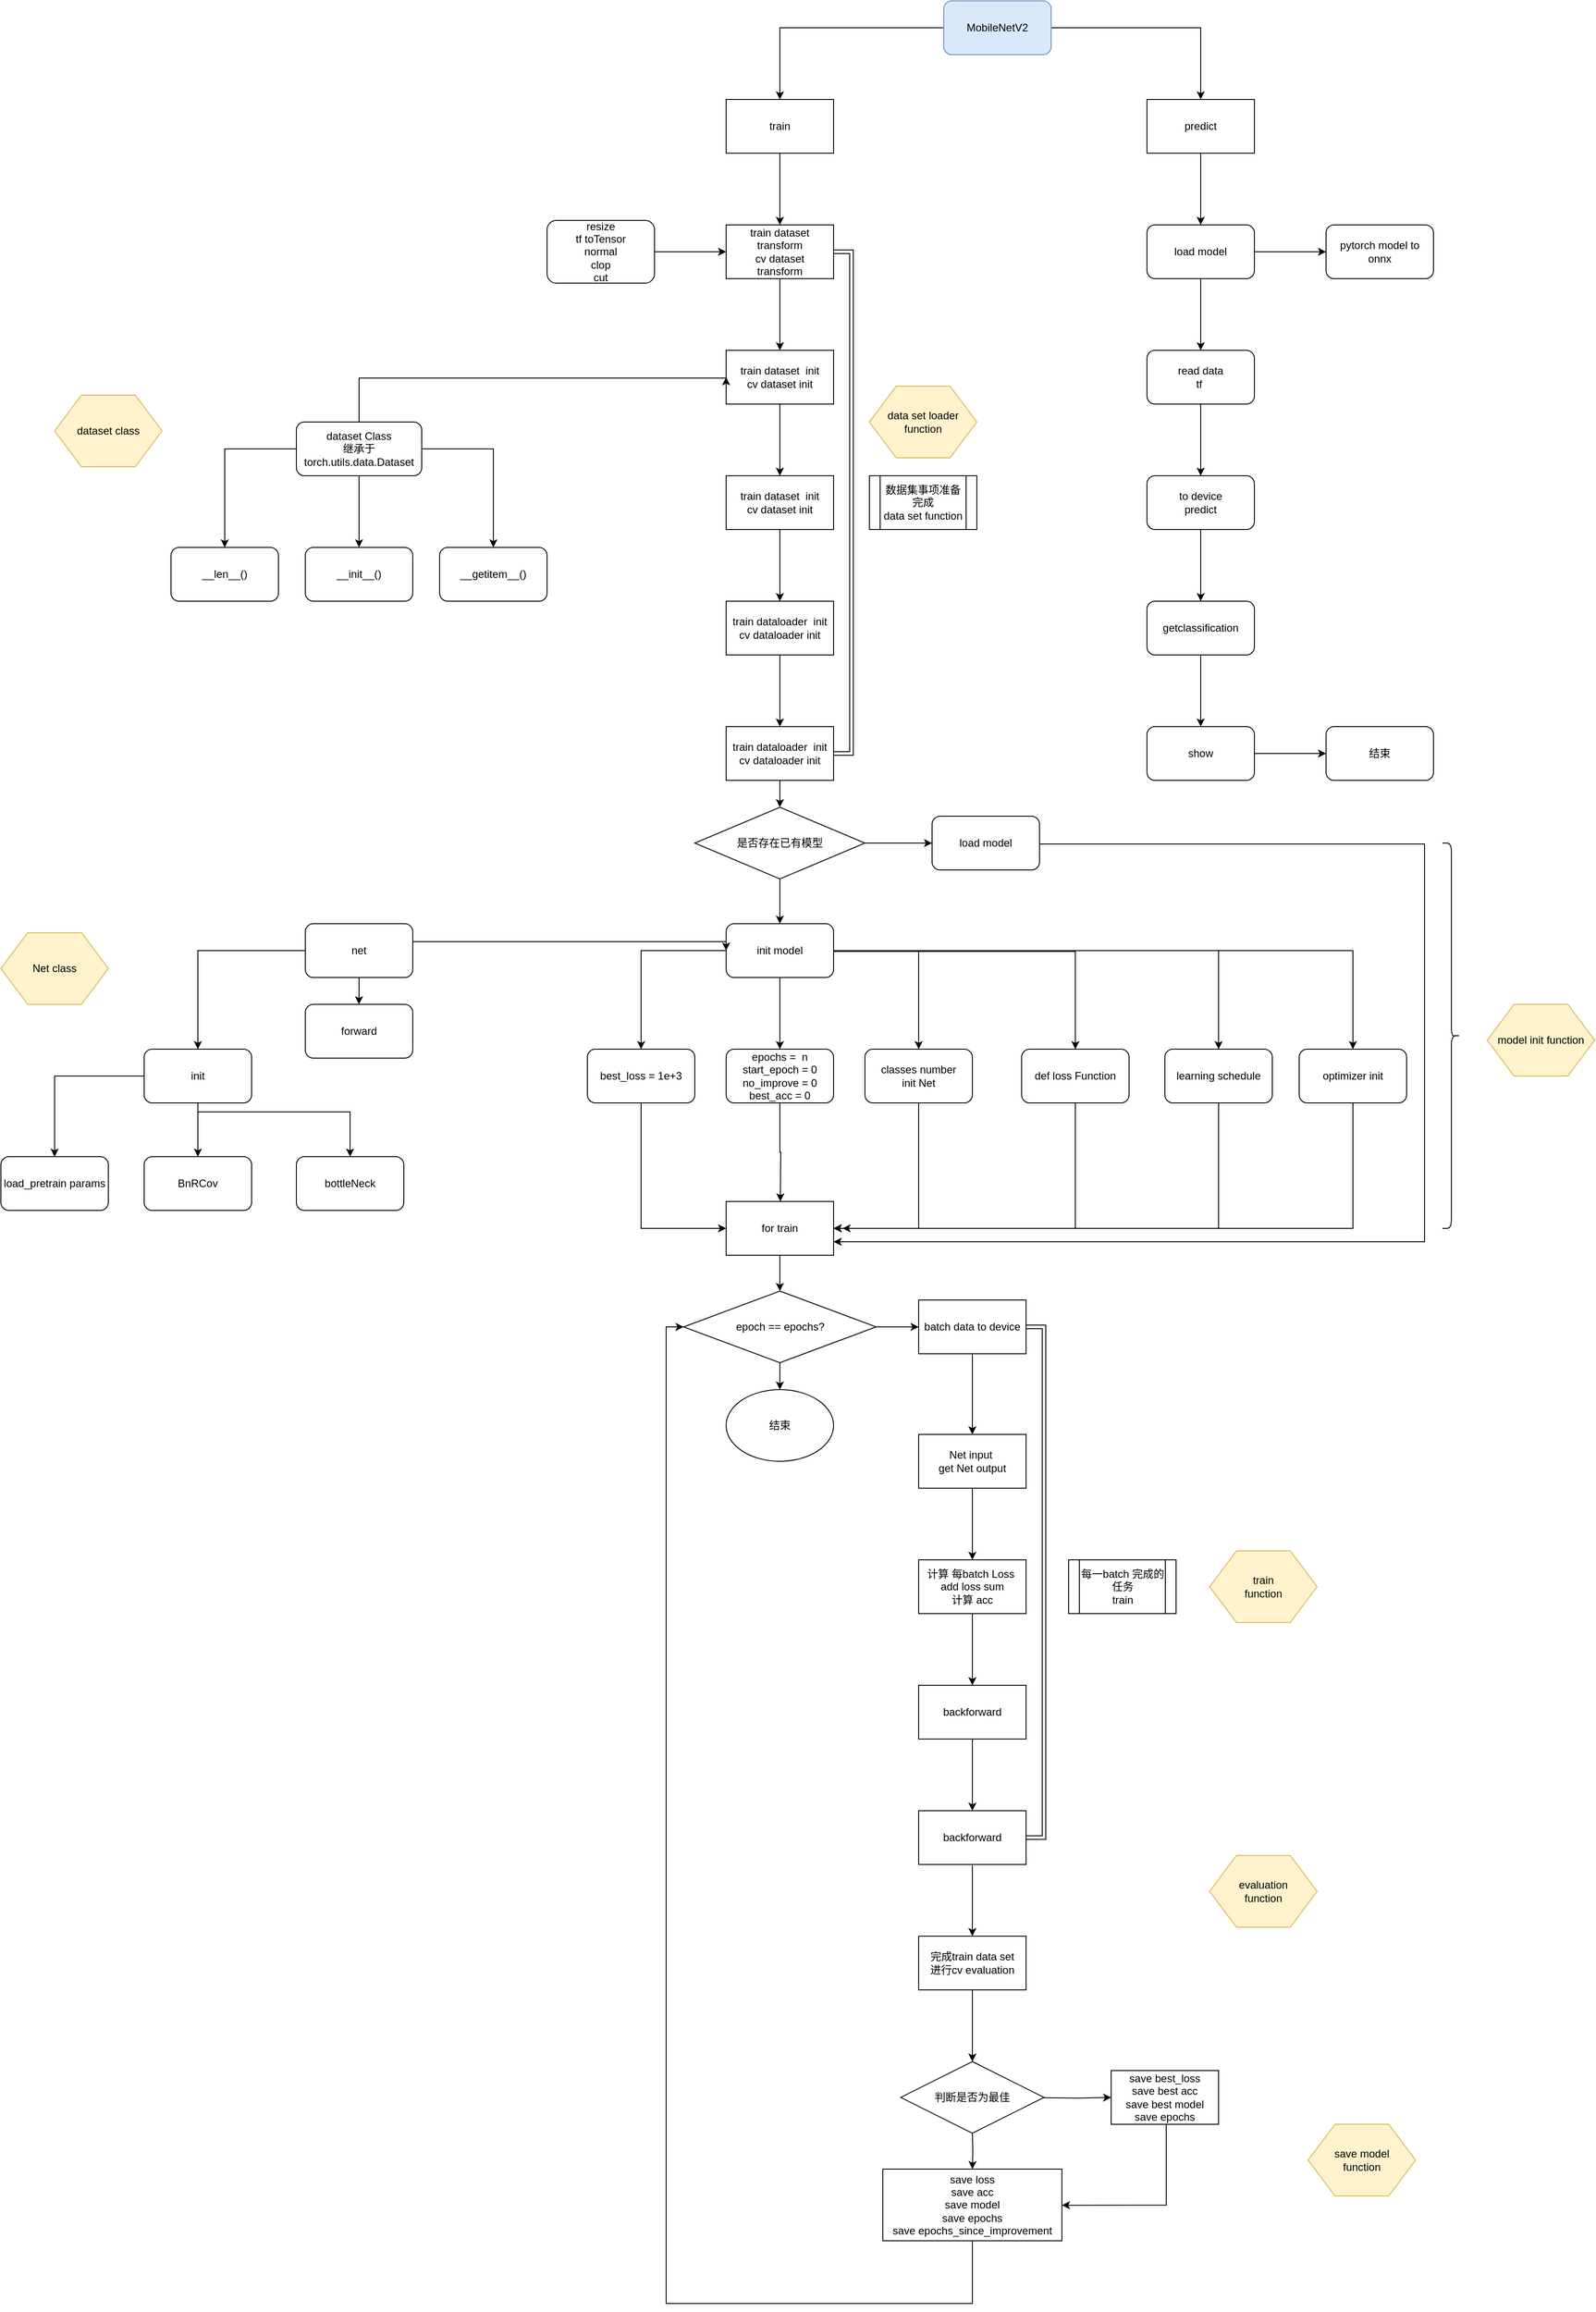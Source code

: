 <mxfile version="12.2.4" pages="1"><diagram id="XIMlEk8dLACuVHPfhvBY" name="Page-1"><mxGraphModel dx="1931" dy="772" grid="1" gridSize="10" guides="1" tooltips="1" connect="1" arrows="1" fold="1" page="1" pageScale="1" pageWidth="827" pageHeight="1169" math="0" shadow="0"><root><mxCell id="0"/><mxCell id="1" parent="0"/><mxCell id="5" style="edgeStyle=orthogonalEdgeStyle;rounded=0;orthogonalLoop=1;jettySize=auto;html=1;entryX=0.5;entryY=0;entryDx=0;entryDy=0;" parent="1" source="2" target="3" edge="1"><mxGeometry relative="1" as="geometry"><mxPoint x="413" y="120" as="targetPoint"/></mxGeometry></mxCell><mxCell id="6" style="edgeStyle=orthogonalEdgeStyle;rounded=0;orthogonalLoop=1;jettySize=auto;html=1;exitX=1;exitY=0.5;exitDx=0;exitDy=0;" parent="1" source="2" target="4" edge="1"><mxGeometry relative="1" as="geometry"/></mxCell><mxCell id="2" value="MobileNetV2" style="rounded=1;whiteSpace=wrap;html=1;fillColor=#dae8fc;strokeColor=#6c8ebf;" parent="1" vertex="1"><mxGeometry x="353" y="30" width="120" height="60" as="geometry"/></mxCell><mxCell id="20" value="" style="edgeStyle=orthogonalEdgeStyle;rounded=0;orthogonalLoop=1;jettySize=auto;html=1;" parent="1" source="3" target="19" edge="1"><mxGeometry relative="1" as="geometry"/></mxCell><mxCell id="3" value="train" style="rounded=0;whiteSpace=wrap;html=1;" parent="1" vertex="1"><mxGeometry x="110" y="140" width="120" height="60" as="geometry"/></mxCell><mxCell id="22" value="" style="edgeStyle=orthogonalEdgeStyle;rounded=0;orthogonalLoop=1;jettySize=auto;html=1;" parent="1" source="19" target="21" edge="1"><mxGeometry relative="1" as="geometry"/></mxCell><mxCell id="79" style="edgeStyle=orthogonalEdgeStyle;shape=link;rounded=0;orthogonalLoop=1;jettySize=auto;html=1;entryX=1;entryY=0.5;entryDx=0;entryDy=0;" parent="1" source="19" target="27" edge="1"><mxGeometry relative="1" as="geometry"><Array as="points"><mxPoint x="250" y="310"/><mxPoint x="250" y="870"/></Array></mxGeometry></mxCell><mxCell id="19" value="train dataset transform&lt;br&gt;cv dataset&lt;br&gt;transform" style="rounded=0;whiteSpace=wrap;html=1;" parent="1" vertex="1"><mxGeometry x="110" y="280" width="120" height="60" as="geometry"/></mxCell><mxCell id="24" value="" style="edgeStyle=orthogonalEdgeStyle;rounded=0;orthogonalLoop=1;jettySize=auto;html=1;" parent="1" source="21" target="23" edge="1"><mxGeometry relative="1" as="geometry"/></mxCell><mxCell id="21" value="train dataset&amp;nbsp; init&lt;br&gt;cv dataset init" style="rounded=0;whiteSpace=wrap;html=1;" parent="1" vertex="1"><mxGeometry x="110" y="420" width="120" height="60" as="geometry"/></mxCell><mxCell id="26" value="" style="edgeStyle=orthogonalEdgeStyle;rounded=0;orthogonalLoop=1;jettySize=auto;html=1;" parent="1" source="23" target="25" edge="1"><mxGeometry relative="1" as="geometry"/></mxCell><mxCell id="23" value="train dataset&amp;nbsp; init&lt;br&gt;cv dataset init" style="rounded=0;whiteSpace=wrap;html=1;" parent="1" vertex="1"><mxGeometry x="110" y="560" width="120" height="60" as="geometry"/></mxCell><mxCell id="28" value="" style="edgeStyle=orthogonalEdgeStyle;rounded=0;orthogonalLoop=1;jettySize=auto;html=1;" parent="1" source="25" target="27" edge="1"><mxGeometry relative="1" as="geometry"/></mxCell><mxCell id="25" value="train dataloader&amp;nbsp; init&lt;br&gt;cv dataloader init" style="rounded=0;whiteSpace=wrap;html=1;" parent="1" vertex="1"><mxGeometry x="110" y="700" width="120" height="60" as="geometry"/></mxCell><mxCell id="35" value="" style="edgeStyle=orthogonalEdgeStyle;rounded=0;orthogonalLoop=1;jettySize=auto;html=1;" parent="1" source="27" target="33" edge="1"><mxGeometry relative="1" as="geometry"/></mxCell><mxCell id="27" value="train dataloader&amp;nbsp; init&lt;br&gt;cv dataloader init" style="rounded=0;whiteSpace=wrap;html=1;" parent="1" vertex="1"><mxGeometry x="110" y="840" width="120" height="60" as="geometry"/></mxCell><mxCell id="106" value="" style="edgeStyle=orthogonalEdgeStyle;rounded=0;orthogonalLoop=1;jettySize=auto;html=1;" parent="1" source="4" target="8" edge="1"><mxGeometry relative="1" as="geometry"/></mxCell><mxCell id="4" value="predict" style="rounded=0;whiteSpace=wrap;html=1;" parent="1" vertex="1"><mxGeometry x="580" y="140" width="120" height="60" as="geometry"/></mxCell><mxCell id="14" value="" style="edgeStyle=orthogonalEdgeStyle;rounded=0;orthogonalLoop=1;jettySize=auto;html=1;" parent="1" source="7" target="13" edge="1"><mxGeometry relative="1" as="geometry"/></mxCell><mxCell id="16" value="" style="edgeStyle=orthogonalEdgeStyle;rounded=0;orthogonalLoop=1;jettySize=auto;html=1;" parent="1" source="7" target="15" edge="1"><mxGeometry relative="1" as="geometry"/></mxCell><mxCell id="18" value="" style="edgeStyle=orthogonalEdgeStyle;rounded=0;orthogonalLoop=1;jettySize=auto;html=1;" parent="1" source="7" target="17" edge="1"><mxGeometry relative="1" as="geometry"/></mxCell><mxCell id="67" style="edgeStyle=orthogonalEdgeStyle;rounded=0;orthogonalLoop=1;jettySize=auto;html=1;entryX=0;entryY=0.5;entryDx=0;entryDy=0;" parent="1" source="7" target="21" edge="1"><mxGeometry relative="1" as="geometry"><Array as="points"><mxPoint x="-300" y="451"/></Array></mxGeometry></mxCell><mxCell id="7" value="dataset Class&lt;br&gt;继承于torch.utils.data.Dataset" style="rounded=1;whiteSpace=wrap;html=1;" parent="1" vertex="1"><mxGeometry x="-370" y="500" width="140" height="60" as="geometry"/></mxCell><mxCell id="17" value="__len__()" style="rounded=1;whiteSpace=wrap;html=1;" parent="1" vertex="1"><mxGeometry x="-510" y="640" width="120" height="60" as="geometry"/></mxCell><mxCell id="15" value="__getitem__()" style="rounded=1;whiteSpace=wrap;html=1;" parent="1" vertex="1"><mxGeometry x="-210" y="640" width="120" height="60" as="geometry"/></mxCell><mxCell id="13" value="__init__()" style="rounded=1;whiteSpace=wrap;html=1;" parent="1" vertex="1"><mxGeometry x="-360" y="640" width="120" height="60" as="geometry"/></mxCell><mxCell id="108" value="" style="edgeStyle=orthogonalEdgeStyle;rounded=0;orthogonalLoop=1;jettySize=auto;html=1;" parent="1" source="8" target="107" edge="1"><mxGeometry relative="1" as="geometry"/></mxCell><mxCell id="116" value="" style="edgeStyle=orthogonalEdgeStyle;rounded=0;orthogonalLoop=1;jettySize=auto;html=1;" parent="1" source="8" target="115" edge="1"><mxGeometry relative="1" as="geometry"/></mxCell><mxCell id="8" value="load model" style="rounded=1;whiteSpace=wrap;html=1;" parent="1" vertex="1"><mxGeometry x="580" y="280" width="120" height="60" as="geometry"/></mxCell><mxCell id="115" value="pytorch model to onnx" style="rounded=1;whiteSpace=wrap;html=1;" parent="1" vertex="1"><mxGeometry x="780" y="280" width="120" height="60" as="geometry"/></mxCell><mxCell id="110" value="" style="edgeStyle=orthogonalEdgeStyle;rounded=0;orthogonalLoop=1;jettySize=auto;html=1;" parent="1" source="107" target="109" edge="1"><mxGeometry relative="1" as="geometry"/></mxCell><mxCell id="107" value="read data &lt;br&gt;tf&amp;nbsp;" style="rounded=1;whiteSpace=wrap;html=1;" parent="1" vertex="1"><mxGeometry x="580" y="420" width="120" height="60" as="geometry"/></mxCell><mxCell id="112" value="" style="edgeStyle=orthogonalEdgeStyle;rounded=0;orthogonalLoop=1;jettySize=auto;html=1;" parent="1" source="109" target="111" edge="1"><mxGeometry relative="1" as="geometry"/></mxCell><mxCell id="109" value="to device&lt;br&gt;predict" style="rounded=1;whiteSpace=wrap;html=1;" parent="1" vertex="1"><mxGeometry x="580" y="560" width="120" height="60" as="geometry"/></mxCell><mxCell id="114" value="" style="edgeStyle=orthogonalEdgeStyle;rounded=0;orthogonalLoop=1;jettySize=auto;html=1;" parent="1" source="111" target="113" edge="1"><mxGeometry relative="1" as="geometry"/></mxCell><mxCell id="111" value="getclassification" style="rounded=1;whiteSpace=wrap;html=1;" parent="1" vertex="1"><mxGeometry x="580" y="700" width="120" height="60" as="geometry"/></mxCell><mxCell id="118" value="" style="edgeStyle=orthogonalEdgeStyle;rounded=0;orthogonalLoop=1;jettySize=auto;html=1;" parent="1" source="113" target="117" edge="1"><mxGeometry relative="1" as="geometry"/></mxCell><mxCell id="113" value="show" style="rounded=1;whiteSpace=wrap;html=1;" parent="1" vertex="1"><mxGeometry x="580" y="840" width="120" height="60" as="geometry"/></mxCell><mxCell id="117" value="结束" style="rounded=1;whiteSpace=wrap;html=1;" parent="1" vertex="1"><mxGeometry x="780" y="840" width="120" height="60" as="geometry"/></mxCell><mxCell id="30" value="数据集事项准备完成&lt;br&gt;data set function" style="shape=process;whiteSpace=wrap;html=1;backgroundOutline=1;" parent="1" vertex="1"><mxGeometry x="270" y="560" width="120" height="60" as="geometry"/></mxCell><mxCell id="40" style="edgeStyle=orthogonalEdgeStyle;rounded=0;orthogonalLoop=1;jettySize=auto;html=1;exitX=0.5;exitY=1;exitDx=0;exitDy=0;" parent="1" source="33" target="38" edge="1"><mxGeometry relative="1" as="geometry"/></mxCell><mxCell id="41" style="edgeStyle=orthogonalEdgeStyle;rounded=0;orthogonalLoop=1;jettySize=auto;html=1;exitX=1;exitY=0.5;exitDx=0;exitDy=0;entryX=0;entryY=0.5;entryDx=0;entryDy=0;" parent="1" source="33" target="39" edge="1"><mxGeometry relative="1" as="geometry"/></mxCell><mxCell id="33" value="是否存在已有模型" style="rhombus;whiteSpace=wrap;html=1;" parent="1" vertex="1"><mxGeometry x="75" y="930" width="190" height="80" as="geometry"/></mxCell><mxCell id="43" value="" style="edgeStyle=orthogonalEdgeStyle;rounded=0;orthogonalLoop=1;jettySize=auto;html=1;" parent="1" source="38" target="42" edge="1"><mxGeometry relative="1" as="geometry"/></mxCell><mxCell id="47" value="" style="edgeStyle=orthogonalEdgeStyle;rounded=0;orthogonalLoop=1;jettySize=auto;html=1;" parent="1" source="38" target="46" edge="1"><mxGeometry relative="1" as="geometry"/></mxCell><mxCell id="49" value="" style="edgeStyle=orthogonalEdgeStyle;rounded=0;orthogonalLoop=1;jettySize=auto;html=1;" parent="1" source="38" target="48" edge="1"><mxGeometry relative="1" as="geometry"><Array as="points"><mxPoint x="325" y="1091"/></Array></mxGeometry></mxCell><mxCell id="54" style="edgeStyle=orthogonalEdgeStyle;rounded=0;orthogonalLoop=1;jettySize=auto;html=1;entryX=0.5;entryY=0;entryDx=0;entryDy=0;" parent="1" target="50" edge="1"><mxGeometry relative="1" as="geometry"><mxPoint x="230" y="1091" as="sourcePoint"/><Array as="points"><mxPoint x="500" y="1091"/></Array></mxGeometry></mxCell><mxCell id="56" style="edgeStyle=orthogonalEdgeStyle;rounded=0;orthogonalLoop=1;jettySize=auto;html=1;entryX=0.5;entryY=0;entryDx=0;entryDy=0;" parent="1" source="38" target="51" edge="1"><mxGeometry relative="1" as="geometry"/></mxCell><mxCell id="57" style="edgeStyle=orthogonalEdgeStyle;rounded=0;orthogonalLoop=1;jettySize=auto;html=1;entryX=0.5;entryY=0;entryDx=0;entryDy=0;" parent="1" source="38" target="52" edge="1"><mxGeometry relative="1" as="geometry"/></mxCell><mxCell id="38" value="init model" style="rounded=1;whiteSpace=wrap;html=1;" parent="1" vertex="1"><mxGeometry x="110" y="1060" width="120" height="60" as="geometry"/></mxCell><mxCell id="64" style="edgeStyle=orthogonalEdgeStyle;rounded=0;orthogonalLoop=1;jettySize=auto;html=1;exitX=0.5;exitY=1;exitDx=0;exitDy=0;entryX=1;entryY=0.5;entryDx=0;entryDy=0;" parent="1" source="48" target="59" edge="1"><mxGeometry relative="1" as="geometry"/></mxCell><mxCell id="48" value="classes number &lt;br&gt;init Net" style="rounded=1;whiteSpace=wrap;html=1;" parent="1" vertex="1"><mxGeometry x="265" y="1200" width="120" height="60" as="geometry"/></mxCell><mxCell id="60" style="edgeStyle=orthogonalEdgeStyle;rounded=0;orthogonalLoop=1;jettySize=auto;html=1;exitX=0.5;exitY=1;exitDx=0;exitDy=0;entryX=0;entryY=0.5;entryDx=0;entryDy=0;" parent="1" source="46" target="59" edge="1"><mxGeometry relative="1" as="geometry"/></mxCell><mxCell id="46" value="best_loss = 1e+3" style="rounded=1;whiteSpace=wrap;html=1;" parent="1" vertex="1"><mxGeometry x="-45" y="1200" width="120" height="60" as="geometry"/></mxCell><mxCell id="61" style="edgeStyle=orthogonalEdgeStyle;rounded=0;orthogonalLoop=1;jettySize=auto;html=1;exitX=0.5;exitY=1;exitDx=0;exitDy=0;" parent="1" source="42" edge="1"><mxGeometry relative="1" as="geometry"><mxPoint x="170.471" y="1370" as="targetPoint"/></mxGeometry></mxCell><mxCell id="42" value="epochs =&amp;nbsp; n&lt;br&gt;start_epoch = 0&lt;br&gt;no_improve = 0&lt;br&gt;best_acc = 0" style="rounded=1;whiteSpace=wrap;html=1;" parent="1" vertex="1"><mxGeometry x="110" y="1200" width="120" height="60" as="geometry"/></mxCell><mxCell id="58" style="edgeStyle=orthogonalEdgeStyle;rounded=0;orthogonalLoop=1;jettySize=auto;html=1;exitX=1;exitY=0.5;exitDx=0;exitDy=0;entryX=1;entryY=0.75;entryDx=0;entryDy=0;" parent="1" source="39" target="59" edge="1"><mxGeometry relative="1" as="geometry"><mxPoint x="982.353" y="1330" as="targetPoint"/><Array as="points"><mxPoint x="890" y="971"/><mxPoint x="890" y="1415"/></Array></mxGeometry></mxCell><mxCell id="39" value="load model" style="rounded=1;whiteSpace=wrap;html=1;" parent="1" vertex="1"><mxGeometry x="340" y="940" width="120" height="60" as="geometry"/></mxCell><mxCell id="63" style="edgeStyle=orthogonalEdgeStyle;rounded=0;orthogonalLoop=1;jettySize=auto;html=1;entryX=1;entryY=0.5;entryDx=0;entryDy=0;" parent="1" source="50" target="59" edge="1"><mxGeometry relative="1" as="geometry"><Array as="points"><mxPoint x="500" y="1400"/></Array></mxGeometry></mxCell><mxCell id="50" value="def loss Function" style="rounded=1;whiteSpace=wrap;html=1;" parent="1" vertex="1"><mxGeometry x="440" y="1200" width="120" height="60" as="geometry"/></mxCell><mxCell id="65" style="edgeStyle=orthogonalEdgeStyle;rounded=0;orthogonalLoop=1;jettySize=auto;html=1;" parent="1" source="51" edge="1"><mxGeometry relative="1" as="geometry"><mxPoint x="240" y="1400" as="targetPoint"/><Array as="points"><mxPoint x="660" y="1400"/></Array></mxGeometry></mxCell><mxCell id="51" value="learning schedule" style="rounded=1;whiteSpace=wrap;html=1;" parent="1" vertex="1"><mxGeometry x="600" y="1200" width="120" height="60" as="geometry"/></mxCell><mxCell id="66" style="edgeStyle=orthogonalEdgeStyle;rounded=0;orthogonalLoop=1;jettySize=auto;html=1;entryX=1;entryY=0.5;entryDx=0;entryDy=0;" parent="1" source="52" target="59" edge="1"><mxGeometry relative="1" as="geometry"><Array as="points"><mxPoint x="810" y="1400"/></Array></mxGeometry></mxCell><mxCell id="52" value="optimizer init" style="rounded=1;whiteSpace=wrap;html=1;" parent="1" vertex="1"><mxGeometry x="750" y="1200" width="120" height="60" as="geometry"/></mxCell><mxCell id="94" style="edgeStyle=orthogonalEdgeStyle;rounded=0;orthogonalLoop=1;jettySize=auto;html=1;exitX=0.5;exitY=1;exitDx=0;exitDy=0;entryX=0.5;entryY=0;entryDx=0;entryDy=0;" parent="1" source="59" target="92" edge="1"><mxGeometry relative="1" as="geometry"/></mxCell><mxCell id="59" value="for train" style="rounded=0;whiteSpace=wrap;html=1;" parent="1" vertex="1"><mxGeometry x="110" y="1370" width="120" height="60" as="geometry"/></mxCell><mxCell id="71" value="" style="edgeStyle=orthogonalEdgeStyle;rounded=0;orthogonalLoop=1;jettySize=auto;html=1;" parent="1" source="68" target="70" edge="1"><mxGeometry relative="1" as="geometry"/></mxCell><mxCell id="78" style="edgeStyle=orthogonalEdgeStyle;rounded=0;orthogonalLoop=1;jettySize=auto;html=1;exitX=1;exitY=0.5;exitDx=0;exitDy=0;entryX=1;entryY=0.5;entryDx=0;entryDy=0;shape=link;" parent="1" source="68" target="76" edge="1"><mxGeometry relative="1" as="geometry"/></mxCell><mxCell id="68" value="batch data to device" style="rounded=0;whiteSpace=wrap;html=1;" parent="1" vertex="1"><mxGeometry x="325" y="1480" width="120" height="60" as="geometry"/></mxCell><mxCell id="73" value="" style="edgeStyle=orthogonalEdgeStyle;rounded=0;orthogonalLoop=1;jettySize=auto;html=1;" parent="1" source="70" target="72" edge="1"><mxGeometry relative="1" as="geometry"/></mxCell><mxCell id="70" value="Net input&amp;nbsp;&lt;br&gt;get Net output" style="rounded=0;whiteSpace=wrap;html=1;" parent="1" vertex="1"><mxGeometry x="325" y="1630" width="120" height="60" as="geometry"/></mxCell><mxCell id="75" value="" style="edgeStyle=orthogonalEdgeStyle;rounded=0;orthogonalLoop=1;jettySize=auto;html=1;" parent="1" source="72" target="74" edge="1"><mxGeometry relative="1" as="geometry"/></mxCell><mxCell id="72" value="计算 每batch Loss&amp;nbsp;&lt;br&gt;add loss sum&lt;br&gt;计算 acc" style="rounded=0;whiteSpace=wrap;html=1;" parent="1" vertex="1"><mxGeometry x="325" y="1770" width="120" height="60" as="geometry"/></mxCell><mxCell id="77" value="" style="edgeStyle=orthogonalEdgeStyle;rounded=0;orthogonalLoop=1;jettySize=auto;html=1;" parent="1" source="74" target="76" edge="1"><mxGeometry relative="1" as="geometry"/></mxCell><mxCell id="74" value="backforward" style="rounded=0;whiteSpace=wrap;html=1;" parent="1" vertex="1"><mxGeometry x="325" y="1910" width="120" height="60" as="geometry"/></mxCell><mxCell id="82" value="" style="edgeStyle=orthogonalEdgeStyle;rounded=0;orthogonalLoop=1;jettySize=auto;html=1;" parent="1" source="76" target="81" edge="1"><mxGeometry relative="1" as="geometry"/></mxCell><mxCell id="76" value="backforward" style="rounded=0;whiteSpace=wrap;html=1;" parent="1" vertex="1"><mxGeometry x="325" y="2050" width="120" height="60" as="geometry"/></mxCell><mxCell id="84" value="" style="edgeStyle=orthogonalEdgeStyle;rounded=0;orthogonalLoop=1;jettySize=auto;html=1;" parent="1" source="81" edge="1"><mxGeometry relative="1" as="geometry"><mxPoint x="385" y="2330" as="targetPoint"/></mxGeometry></mxCell><mxCell id="81" value="完成train data set&lt;br&gt;进行cv evaluation" style="rounded=0;whiteSpace=wrap;html=1;" parent="1" vertex="1"><mxGeometry x="325" y="2190" width="120" height="60" as="geometry"/></mxCell><mxCell id="80" value="每一batch 完成的任务&lt;br&gt;train" style="shape=process;whiteSpace=wrap;html=1;backgroundOutline=1;" parent="1" vertex="1"><mxGeometry x="492.5" y="1770" width="120" height="60" as="geometry"/></mxCell><mxCell id="97" style="edgeStyle=orthogonalEdgeStyle;rounded=0;orthogonalLoop=1;jettySize=auto;html=1;entryX=0;entryY=0.5;entryDx=0;entryDy=0;" parent="1" target="87" edge="1"><mxGeometry relative="1" as="geometry"><mxPoint x="464.333" y="2370.333" as="sourcePoint"/></mxGeometry></mxCell><mxCell id="139" value="" style="edgeStyle=orthogonalEdgeStyle;rounded=0;orthogonalLoop=1;jettySize=auto;html=1;" parent="1" edge="1"><mxGeometry relative="1" as="geometry"><mxPoint x="385" y="2410" as="sourcePoint"/><mxPoint x="385" y="2450" as="targetPoint"/></mxGeometry></mxCell><mxCell id="85" value="判断是否为最佳" style="rhombus;whiteSpace=wrap;html=1;" parent="1" vertex="1"><mxGeometry x="305" y="2330" width="160" height="80" as="geometry"/></mxCell><mxCell id="138" style="edgeStyle=orthogonalEdgeStyle;rounded=0;orthogonalLoop=1;jettySize=auto;html=1;entryX=1;entryY=0.5;entryDx=0;entryDy=0;" parent="1" source="87" edge="1"><mxGeometry relative="1" as="geometry"><mxPoint x="485" y="2490.333" as="targetPoint"/><Array as="points"><mxPoint x="601.5" y="2490"/></Array></mxGeometry></mxCell><mxCell id="87" value="save best_loss&lt;br&gt;save best acc&lt;br&gt;save best model&lt;br&gt;save epochs" style="rounded=0;whiteSpace=wrap;html=1;" parent="1" vertex="1"><mxGeometry x="540" y="2340" width="120" height="60" as="geometry"/></mxCell><mxCell id="101" style="edgeStyle=orthogonalEdgeStyle;rounded=0;orthogonalLoop=1;jettySize=auto;html=1;entryX=0;entryY=0.5;entryDx=0;entryDy=0;" parent="1" source="90" target="92" edge="1"><mxGeometry relative="1" as="geometry"><mxPoint x="163" y="2700" as="targetPoint"/><Array as="points"><mxPoint x="43" y="2600"/><mxPoint x="43" y="1510"/></Array></mxGeometry></mxCell><mxCell id="90" value="save loss&lt;br&gt;save acc&lt;br&gt;save model&lt;br&gt;save epochs&lt;br&gt;save epochs_since_improvement&lt;br&gt;" style="rounded=0;whiteSpace=wrap;html=1;" parent="1" vertex="1"><mxGeometry x="285" y="2450" width="200" height="80" as="geometry"/></mxCell><mxCell id="137" value="" style="edgeStyle=orthogonalEdgeStyle;rounded=0;orthogonalLoop=1;jettySize=auto;html=1;" parent="1" source="92" target="102" edge="1"><mxGeometry relative="1" as="geometry"/></mxCell><mxCell id="140" value="" style="edgeStyle=orthogonalEdgeStyle;rounded=0;orthogonalLoop=1;jettySize=auto;html=1;" parent="1" source="92" target="68" edge="1"><mxGeometry relative="1" as="geometry"/></mxCell><mxCell id="92" value="epoch == epochs?" style="rhombus;whiteSpace=wrap;html=1;" parent="1" vertex="1"><mxGeometry x="62.5" y="1470" width="215" height="80" as="geometry"/></mxCell><mxCell id="102" value="结束" style="ellipse;whiteSpace=wrap;html=1;" parent="1" vertex="1"><mxGeometry x="110" y="1580" width="120" height="80" as="geometry"/></mxCell><mxCell id="105" style="edgeStyle=orthogonalEdgeStyle;rounded=0;orthogonalLoop=1;jettySize=auto;html=1;entryX=0;entryY=0.5;entryDx=0;entryDy=0;" parent="1" source="103" target="19" edge="1"><mxGeometry relative="1" as="geometry"/></mxCell><mxCell id="103" value="resize&lt;br&gt;tf toTensor&lt;br&gt;normal&lt;br&gt;clop&lt;br&gt;cut" style="rounded=1;whiteSpace=wrap;html=1;" parent="1" vertex="1"><mxGeometry x="-90" y="275" width="120" height="70" as="geometry"/></mxCell><mxCell id="123" value="" style="edgeStyle=orthogonalEdgeStyle;rounded=0;orthogonalLoop=1;jettySize=auto;html=1;" parent="1" source="119" target="122" edge="1"><mxGeometry relative="1" as="geometry"/></mxCell><mxCell id="125" value="" style="edgeStyle=orthogonalEdgeStyle;rounded=0;orthogonalLoop=1;jettySize=auto;html=1;" parent="1" source="119" target="124" edge="1"><mxGeometry relative="1" as="geometry"/></mxCell><mxCell id="127" style="edgeStyle=orthogonalEdgeStyle;rounded=0;orthogonalLoop=1;jettySize=auto;html=1;entryX=0;entryY=0.5;entryDx=0;entryDy=0;" parent="1" source="119" target="38" edge="1"><mxGeometry relative="1" as="geometry"><Array as="points"><mxPoint x="110" y="1080"/></Array></mxGeometry></mxCell><mxCell id="119" value="net" style="rounded=1;whiteSpace=wrap;html=1;" parent="1" vertex="1"><mxGeometry x="-360" y="1060" width="120" height="60" as="geometry"/></mxCell><mxCell id="124" value="forward" style="rounded=1;whiteSpace=wrap;html=1;" parent="1" vertex="1"><mxGeometry x="-360" y="1150" width="120" height="60" as="geometry"/></mxCell><mxCell id="128" value="" style="edgeStyle=orthogonalEdgeStyle;rounded=0;orthogonalLoop=1;jettySize=auto;html=1;" parent="1" source="122" target="120" edge="1"><mxGeometry relative="1" as="geometry"/></mxCell><mxCell id="131" style="edgeStyle=orthogonalEdgeStyle;rounded=0;orthogonalLoop=1;jettySize=auto;html=1;entryX=0.5;entryY=0;entryDx=0;entryDy=0;" parent="1" source="122" target="126" edge="1"><mxGeometry relative="1" as="geometry"/></mxCell><mxCell id="135" style="edgeStyle=orthogonalEdgeStyle;rounded=0;orthogonalLoop=1;jettySize=auto;html=1;entryX=0.5;entryY=0;entryDx=0;entryDy=0;" parent="1" source="122" target="134" edge="1"><mxGeometry relative="1" as="geometry"><Array as="points"><mxPoint x="-480" y="1270"/><mxPoint x="-310" y="1270"/></Array></mxGeometry></mxCell><mxCell id="122" value="init" style="rounded=1;whiteSpace=wrap;html=1;" parent="1" vertex="1"><mxGeometry x="-540" y="1200" width="120" height="60" as="geometry"/></mxCell><mxCell id="120" value="BnRCov" style="rounded=1;whiteSpace=wrap;html=1;" parent="1" vertex="1"><mxGeometry x="-540" y="1320" width="120" height="60" as="geometry"/></mxCell><mxCell id="126" value="load_pretrain params" style="rounded=1;whiteSpace=wrap;html=1;" parent="1" vertex="1"><mxGeometry x="-700" y="1320" width="120" height="60" as="geometry"/></mxCell><mxCell id="134" value="bottleNeck" style="rounded=1;whiteSpace=wrap;html=1;" parent="1" vertex="1"><mxGeometry x="-370" y="1320" width="120" height="60" as="geometry"/></mxCell><mxCell id="142" value="" style="shape=curlyBracket;whiteSpace=wrap;html=1;rounded=1;rotation=-180;" parent="1" vertex="1"><mxGeometry x="910" y="970" width="20" height="430" as="geometry"/></mxCell><mxCell id="144" value="save model&lt;br&gt;function" style="shape=hexagon;perimeter=hexagonPerimeter2;whiteSpace=wrap;html=1;fillColor=#fff2cc;strokeColor=#d6b656;" parent="1" vertex="1"><mxGeometry x="760" y="2400" width="120" height="80" as="geometry"/></mxCell><mxCell id="145" value="train&lt;br&gt;function" style="shape=hexagon;perimeter=hexagonPerimeter2;whiteSpace=wrap;html=1;fillColor=#fff2cc;strokeColor=#d6b656;" parent="1" vertex="1"><mxGeometry x="650" y="1760" width="120" height="80" as="geometry"/></mxCell><mxCell id="146" value="evaluation&lt;br&gt;function" style="shape=hexagon;perimeter=hexagonPerimeter2;whiteSpace=wrap;html=1;fillColor=#fff2cc;strokeColor=#d6b656;" parent="1" vertex="1"><mxGeometry x="650" y="2100" width="120" height="80" as="geometry"/></mxCell><mxCell id="147" value="&lt;span style=&quot;white-space: normal&quot;&gt;model init function&lt;/span&gt;" style="shape=hexagon;perimeter=hexagonPerimeter2;whiteSpace=wrap;html=1;fillColor=#fff2cc;strokeColor=#d6b656;" parent="1" vertex="1"><mxGeometry x="960" y="1150" width="120" height="80" as="geometry"/></mxCell><mxCell id="148" value="data set loader function" style="shape=hexagon;perimeter=hexagonPerimeter2;whiteSpace=wrap;html=1;fillColor=#fff2cc;strokeColor=#d6b656;" parent="1" vertex="1"><mxGeometry x="270" y="460" width="120" height="80" as="geometry"/></mxCell><mxCell id="149" value="dataset class" style="shape=hexagon;perimeter=hexagonPerimeter2;whiteSpace=wrap;html=1;fillColor=#fff2cc;strokeColor=#d6b656;" parent="1" vertex="1"><mxGeometry x="-640" y="470" width="120" height="80" as="geometry"/></mxCell><mxCell id="150" value="Net class" style="shape=hexagon;perimeter=hexagonPerimeter2;whiteSpace=wrap;html=1;fillColor=#fff2cc;strokeColor=#d6b656;" parent="1" vertex="1"><mxGeometry x="-700" y="1070" width="120" height="80" as="geometry"/></mxCell></root></mxGraphModel></diagram></mxfile>